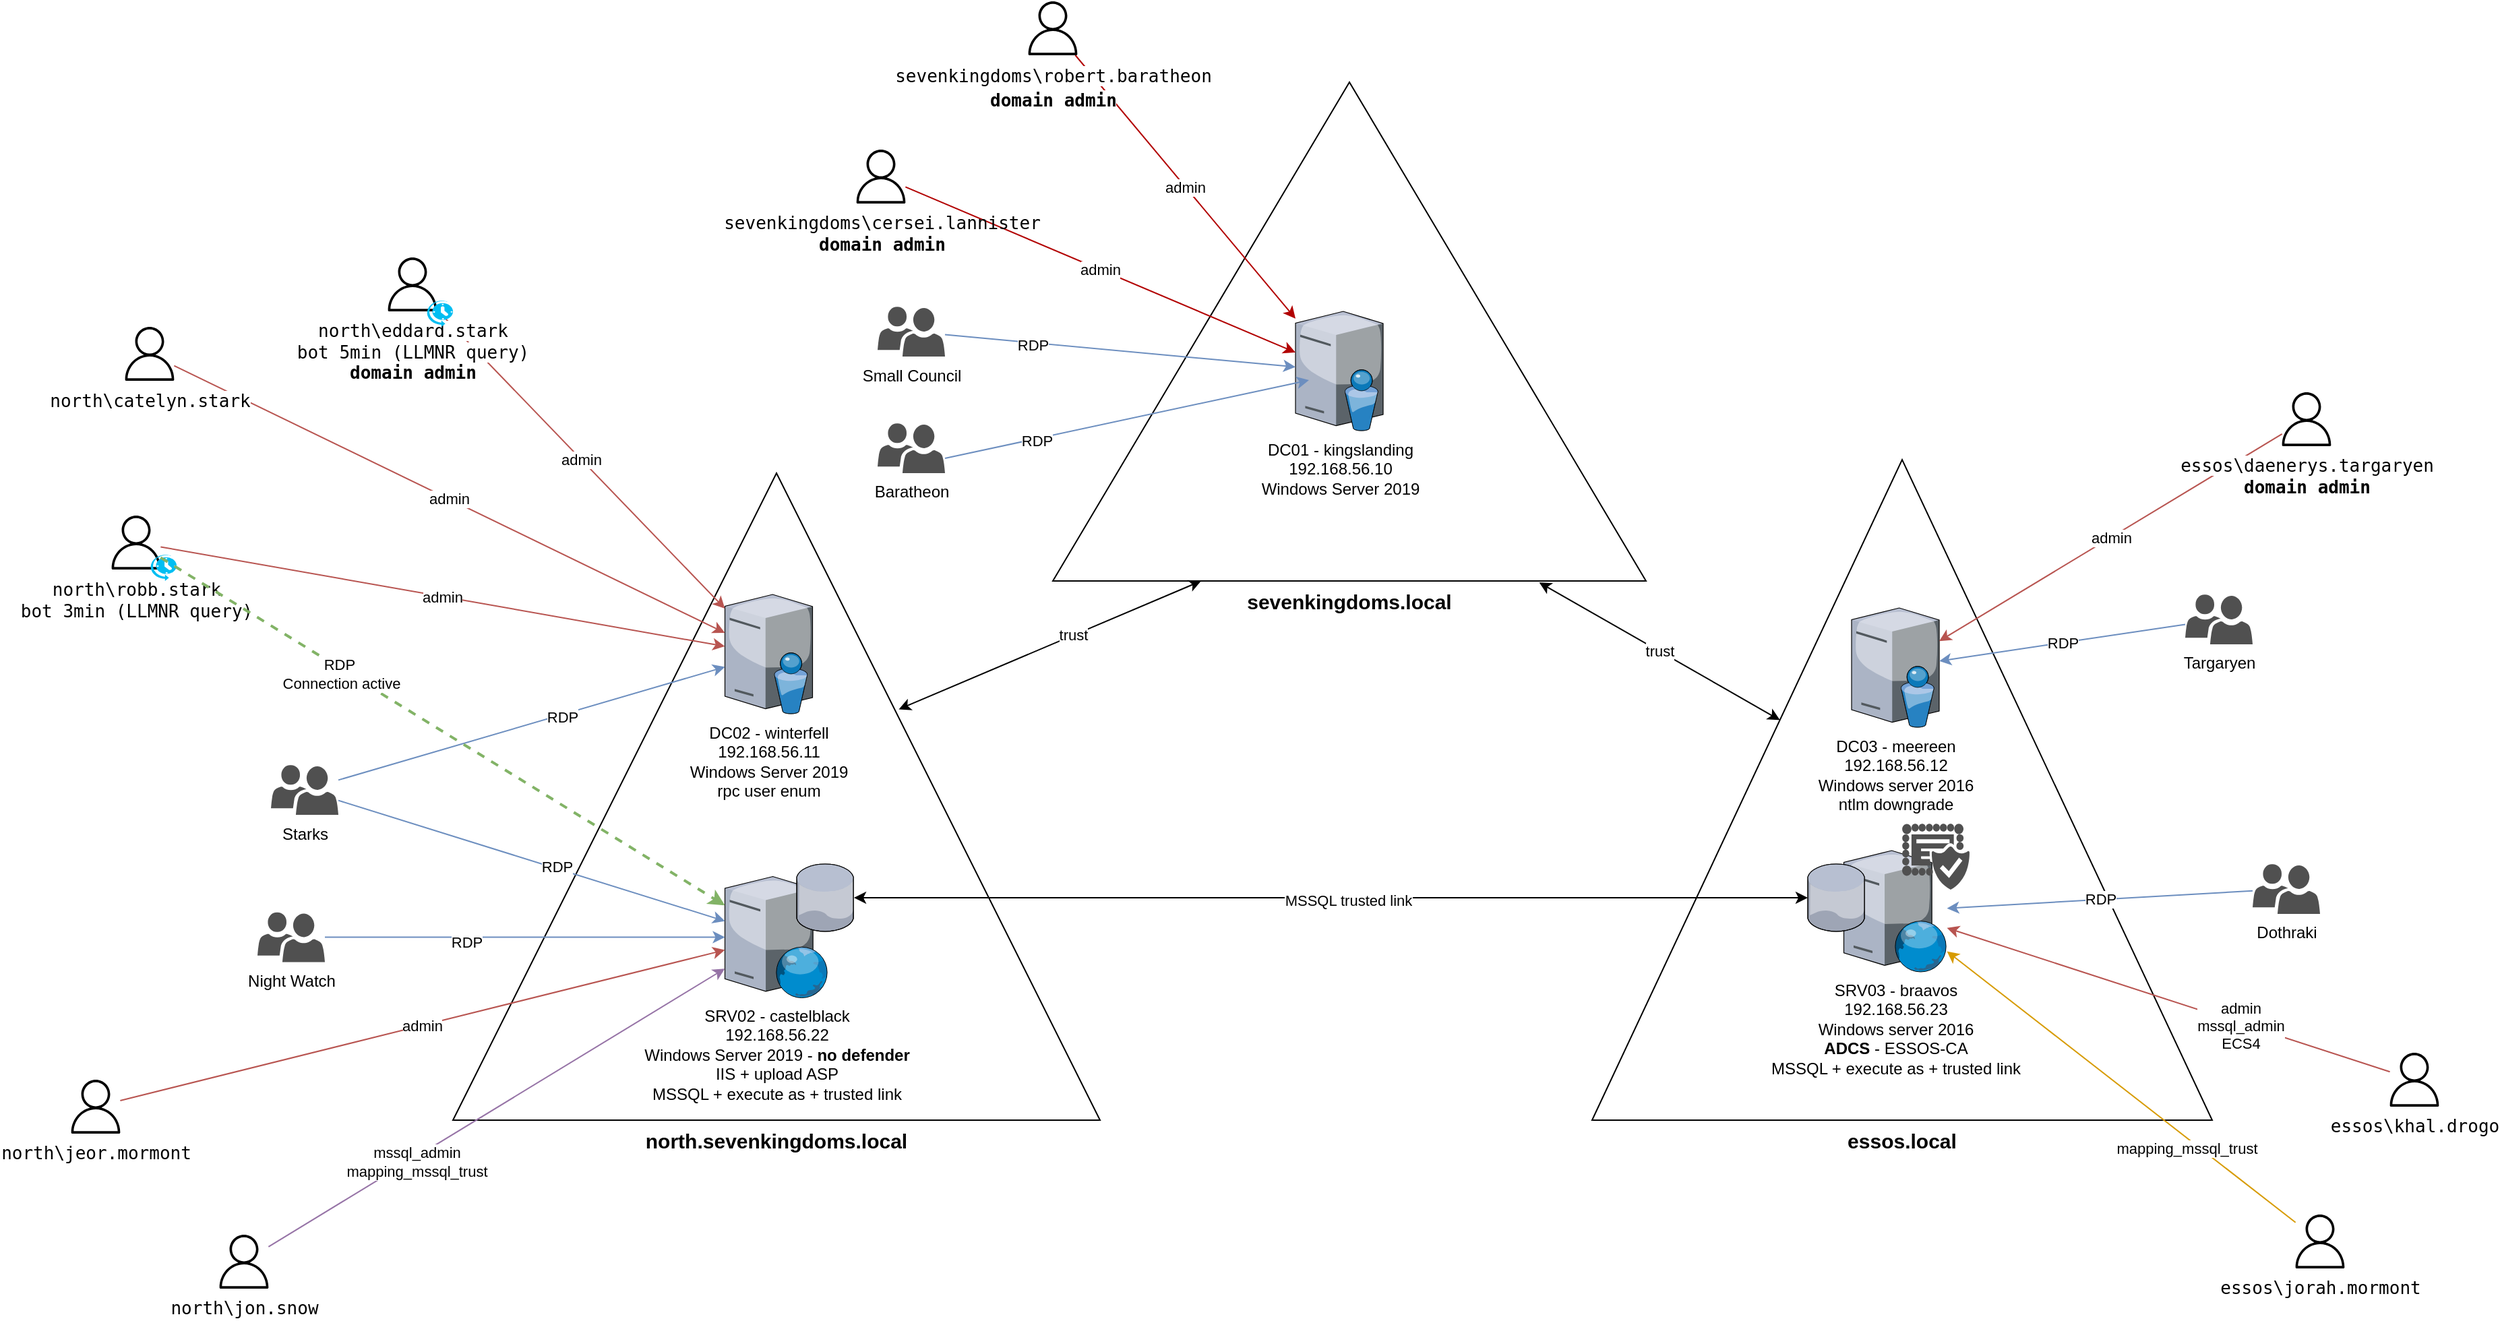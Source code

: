 <mxfile version="13.7.3" type="device" pages="2"><diagram id="qTw9XtvbrS9ODNZswi4A" name="GOAD"><mxGraphModel dx="2339" dy="1375" grid="0" gridSize="10" guides="0" tooltips="1" connect="1" arrows="1" fold="1" page="0" pageScale="1" pageWidth="827" pageHeight="1169" math="0" shadow="0"><root><mxCell id="0"/><mxCell id="1" parent="0"/><mxCell id="b0sqUQxNu4gCeeOOgRk0-4" value="&lt;b&gt;&lt;font style=&quot;font-size: 15px&quot;&gt;north.sevenkingdoms.local&lt;/font&gt;&lt;/b&gt;" style="shape=trapezoid;perimeter=trapezoidPerimeter;whiteSpace=wrap;html=1;fixedSize=1;size=240;verticalAlign=top;labelPosition=center;verticalLabelPosition=bottom;align=center;" parent="1" vertex="1"><mxGeometry x="25" y="-20" width="480" height="480" as="geometry"/></mxCell><mxCell id="b0sqUQxNu4gCeeOOgRk0-1" value="DC02 - winterfell&lt;br&gt;192.168.56.11&lt;br&gt;Windows Server 2019&lt;br&gt;rpc user enum" style="verticalLabelPosition=bottom;aspect=fixed;html=1;verticalAlign=top;strokeColor=none;align=center;outlineConnect=0;shape=mxgraph.citrix.directory_server;" parent="1" vertex="1"><mxGeometry x="226.75" y="70" width="65" height="88.5" as="geometry"/></mxCell><mxCell id="b0sqUQxNu4gCeeOOgRk0-2" value="SRV02 -&amp;nbsp;castelblack&lt;br&gt;192.168.56.22&lt;br&gt;Windows Server 2019 - &lt;b&gt;no defender&lt;br&gt;&lt;/b&gt;IIS + upload ASP&lt;br&gt;MSSQL + execute as + trusted link" style="verticalLabelPosition=bottom;aspect=fixed;html=1;verticalAlign=top;strokeColor=none;align=center;outlineConnect=0;shape=mxgraph.citrix.web_server;" parent="1" vertex="1"><mxGeometry x="226.75" y="279.25" width="76.5" height="90" as="geometry"/></mxCell><mxCell id="b0sqUQxNu4gCeeOOgRk0-5" value="&lt;b&gt;&lt;font style=&quot;font-size: 15px&quot;&gt;sevenkingdoms.local&lt;/font&gt;&lt;/b&gt;" style="shape=trapezoid;perimeter=trapezoidPerimeter;whiteSpace=wrap;html=1;fixedSize=1;size=240;verticalAlign=top;labelPosition=center;verticalLabelPosition=bottom;align=center;" parent="1" vertex="1"><mxGeometry x="470" y="-310" width="440" height="370" as="geometry"/></mxCell><mxCell id="b0sqUQxNu4gCeeOOgRk0-6" value="DC01 - kingslanding&lt;br&gt;192.168.56.10&lt;br&gt;Windows Server 2019" style="verticalLabelPosition=bottom;aspect=fixed;html=1;verticalAlign=top;strokeColor=none;align=center;outlineConnect=0;shape=mxgraph.citrix.directory_server;" parent="1" vertex="1"><mxGeometry x="650" y="-140" width="65" height="88.5" as="geometry"/></mxCell><mxCell id="b0sqUQxNu4gCeeOOgRk0-8" value="&lt;b&gt;&lt;font style=&quot;font-size: 15px&quot;&gt;essos.local&lt;/font&gt;&lt;/b&gt;" style="shape=trapezoid;perimeter=trapezoidPerimeter;whiteSpace=wrap;html=1;fixedSize=1;size=240;verticalAlign=top;labelPosition=center;verticalLabelPosition=bottom;align=center;" parent="1" vertex="1"><mxGeometry x="870" y="-30" width="460" height="490" as="geometry"/></mxCell><mxCell id="b0sqUQxNu4gCeeOOgRk0-9" value="DC03 - meereen&lt;br&gt;192.168.56.12&lt;br&gt;Windows server 2016&lt;br&gt;ntlm downgrade" style="verticalLabelPosition=bottom;aspect=fixed;html=1;verticalAlign=top;strokeColor=none;align=center;outlineConnect=0;shape=mxgraph.citrix.directory_server;" parent="1" vertex="1"><mxGeometry x="1062.5" y="80" width="65" height="88.5" as="geometry"/></mxCell><mxCell id="pKTznj5A3OpvZ-mkPPHz-1" value="SRV03 -&amp;nbsp;braavos&lt;br&gt;192.168.56.23&lt;br&gt;Windows server 2016&lt;br&gt;&lt;b&gt;ADCS&lt;/b&gt; - ESSOS-CA&lt;br&gt;MSSQL + execute as + trusted link" style="verticalLabelPosition=bottom;aspect=fixed;html=1;verticalAlign=top;strokeColor=none;align=center;outlineConnect=0;shape=mxgraph.citrix.web_server;" parent="1" vertex="1"><mxGeometry x="1056.75" y="260" width="76.5" height="90" as="geometry"/></mxCell><mxCell id="2JxuEqEunWpAaPwjUKQf-1" value="" style="endArrow=classic;startArrow=classic;html=1;exitX=0.689;exitY=0.365;exitDx=0;exitDy=0;exitPerimeter=0;entryX=0.25;entryY=1;entryDx=0;entryDy=0;" parent="1" source="b0sqUQxNu4gCeeOOgRk0-4" target="b0sqUQxNu4gCeeOOgRk0-5" edge="1"><mxGeometry width="50" height="50" relative="1" as="geometry"><mxPoint x="660" y="140" as="sourcePoint"/><mxPoint x="710" y="90" as="targetPoint"/></mxGeometry></mxCell><mxCell id="2JxuEqEunWpAaPwjUKQf-2" value="trust" style="edgeLabel;html=1;align=center;verticalAlign=middle;resizable=0;points=[];" parent="2JxuEqEunWpAaPwjUKQf-1" vertex="1" connectable="0"><mxGeometry x="0.151" relative="1" as="geometry"><mxPoint y="-1" as="offset"/></mxGeometry></mxCell><mxCell id="2JxuEqEunWpAaPwjUKQf-3" value="trust" style="endArrow=classic;startArrow=classic;html=1;entryX=0.82;entryY=1.003;entryDx=0;entryDy=0;entryPerimeter=0;" parent="1" source="b0sqUQxNu4gCeeOOgRk0-8" target="b0sqUQxNu4gCeeOOgRk0-5" edge="1"><mxGeometry width="50" height="50" relative="1" as="geometry"><mxPoint x="660" y="140" as="sourcePoint"/><mxPoint x="710" y="90" as="targetPoint"/></mxGeometry></mxCell><mxCell id="2JxuEqEunWpAaPwjUKQf-5" value="" style="verticalLabelPosition=bottom;aspect=fixed;html=1;verticalAlign=top;strokeColor=none;align=center;outlineConnect=0;shape=mxgraph.citrix.database;" parent="1" vertex="1"><mxGeometry x="280" y="270" width="42.5" height="50" as="geometry"/></mxCell><mxCell id="2JxuEqEunWpAaPwjUKQf-6" value="" style="verticalLabelPosition=bottom;aspect=fixed;html=1;verticalAlign=top;strokeColor=none;align=center;outlineConnect=0;shape=mxgraph.citrix.database;" parent="1" vertex="1"><mxGeometry x="1030" y="270" width="42.5" height="50" as="geometry"/></mxCell><mxCell id="2JxuEqEunWpAaPwjUKQf-7" value="" style="endArrow=classic;startArrow=classic;html=1;" parent="1" source="2JxuEqEunWpAaPwjUKQf-5" target="2JxuEqEunWpAaPwjUKQf-6" edge="1"><mxGeometry width="50" height="50" relative="1" as="geometry"><mxPoint x="690" y="50" as="sourcePoint"/><mxPoint x="740" as="targetPoint"/></mxGeometry></mxCell><mxCell id="2JxuEqEunWpAaPwjUKQf-8" value="MSSQL trusted link" style="edgeLabel;html=1;align=center;verticalAlign=middle;resizable=0;points=[];" parent="2JxuEqEunWpAaPwjUKQf-7" vertex="1" connectable="0"><mxGeometry x="0.035" y="-2" relative="1" as="geometry"><mxPoint as="offset"/></mxGeometry></mxCell><mxCell id="2JxuEqEunWpAaPwjUKQf-11" style="rounded=0;orthogonalLoop=1;jettySize=auto;html=1;fillColor=#dae8fc;strokeColor=#6c8ebf;" parent="1" source="2JxuEqEunWpAaPwjUKQf-10" target="b0sqUQxNu4gCeeOOgRk0-1" edge="1"><mxGeometry relative="1" as="geometry"/></mxCell><mxCell id="2JxuEqEunWpAaPwjUKQf-13" value="RDP" style="edgeLabel;html=1;align=center;verticalAlign=middle;resizable=0;points=[];" parent="2JxuEqEunWpAaPwjUKQf-11" vertex="1" connectable="0"><mxGeometry x="0.151" y="-1" relative="1" as="geometry"><mxPoint as="offset"/></mxGeometry></mxCell><mxCell id="2JxuEqEunWpAaPwjUKQf-12" style="edgeStyle=none;rounded=0;orthogonalLoop=1;jettySize=auto;html=1;fillColor=#dae8fc;strokeColor=#6c8ebf;" parent="1" source="2JxuEqEunWpAaPwjUKQf-10" target="b0sqUQxNu4gCeeOOgRk0-2" edge="1"><mxGeometry relative="1" as="geometry"/></mxCell><mxCell id="2JxuEqEunWpAaPwjUKQf-14" value="RDP" style="edgeLabel;html=1;align=center;verticalAlign=middle;resizable=0;points=[];" parent="2JxuEqEunWpAaPwjUKQf-12" vertex="1" connectable="0"><mxGeometry x="0.124" y="2" relative="1" as="geometry"><mxPoint as="offset"/></mxGeometry></mxCell><mxCell id="2JxuEqEunWpAaPwjUKQf-10" value="Starks" style="pointerEvents=1;shadow=0;dashed=0;html=1;strokeColor=none;labelPosition=center;verticalLabelPosition=bottom;verticalAlign=top;align=center;fillColor=#505050;shape=mxgraph.mscae.intune.user_group" parent="1" vertex="1"><mxGeometry x="-110" y="196.5" width="50" height="37" as="geometry"/></mxCell><mxCell id="2JxuEqEunWpAaPwjUKQf-17" style="edgeStyle=none;rounded=0;orthogonalLoop=1;jettySize=auto;html=1;fillColor=#dae8fc;strokeColor=#6c8ebf;" parent="1" source="2JxuEqEunWpAaPwjUKQf-16" target="b0sqUQxNu4gCeeOOgRk0-2" edge="1"><mxGeometry relative="1" as="geometry"/></mxCell><mxCell id="2JxuEqEunWpAaPwjUKQf-18" value="RDP" style="edgeLabel;html=1;align=center;verticalAlign=middle;resizable=0;points=[];" parent="2JxuEqEunWpAaPwjUKQf-17" vertex="1" connectable="0"><mxGeometry x="-0.293" y="-3" relative="1" as="geometry"><mxPoint as="offset"/></mxGeometry></mxCell><mxCell id="2JxuEqEunWpAaPwjUKQf-16" value="Night Watch" style="pointerEvents=1;shadow=0;dashed=0;html=1;strokeColor=none;labelPosition=center;verticalLabelPosition=bottom;verticalAlign=top;align=center;fillColor=#505050;shape=mxgraph.mscae.intune.user_group" parent="1" vertex="1"><mxGeometry x="-120" y="305.75" width="50" height="37" as="geometry"/></mxCell><mxCell id="2JxuEqEunWpAaPwjUKQf-21" style="edgeStyle=none;rounded=0;orthogonalLoop=1;jettySize=auto;html=1;fillColor=#dae8fc;strokeColor=#6c8ebf;" parent="1" source="2JxuEqEunWpAaPwjUKQf-20" target="b0sqUQxNu4gCeeOOgRk0-6" edge="1"><mxGeometry relative="1" as="geometry"/></mxCell><mxCell id="2JxuEqEunWpAaPwjUKQf-22" value="RDP" style="edgeLabel;html=1;align=center;verticalAlign=middle;resizable=0;points=[];" parent="2JxuEqEunWpAaPwjUKQf-21" vertex="1" connectable="0"><mxGeometry x="-0.5" y="-1" relative="1" as="geometry"><mxPoint as="offset"/></mxGeometry></mxCell><mxCell id="2JxuEqEunWpAaPwjUKQf-20" value="Small Council" style="pointerEvents=1;shadow=0;dashed=0;html=1;strokeColor=none;labelPosition=center;verticalLabelPosition=bottom;verticalAlign=top;align=center;fillColor=#505050;shape=mxgraph.mscae.intune.user_group" parent="1" vertex="1"><mxGeometry x="340" y="-143.5" width="50" height="37" as="geometry"/></mxCell><mxCell id="2JxuEqEunWpAaPwjUKQf-26" value="RDP" style="edgeStyle=none;rounded=0;orthogonalLoop=1;jettySize=auto;html=1;fillColor=#dae8fc;strokeColor=#6c8ebf;" parent="1" source="2JxuEqEunWpAaPwjUKQf-23" target="b0sqUQxNu4gCeeOOgRk0-9" edge="1"><mxGeometry relative="1" as="geometry"/></mxCell><mxCell id="2JxuEqEunWpAaPwjUKQf-23" value="Targaryen" style="pointerEvents=1;shadow=0;dashed=0;html=1;strokeColor=none;labelPosition=center;verticalLabelPosition=bottom;verticalAlign=top;align=center;fillColor=#505050;shape=mxgraph.mscae.intune.user_group" parent="1" vertex="1"><mxGeometry x="1310" y="70" width="50" height="37" as="geometry"/></mxCell><mxCell id="2JxuEqEunWpAaPwjUKQf-25" value="RDP" style="edgeStyle=none;rounded=0;orthogonalLoop=1;jettySize=auto;html=1;fillColor=#dae8fc;strokeColor=#6c8ebf;" parent="1" source="2JxuEqEunWpAaPwjUKQf-24" target="pKTznj5A3OpvZ-mkPPHz-1" edge="1"><mxGeometry relative="1" as="geometry"/></mxCell><mxCell id="2JxuEqEunWpAaPwjUKQf-24" value="Dothraki" style="pointerEvents=1;shadow=0;dashed=0;html=1;strokeColor=none;labelPosition=center;verticalLabelPosition=bottom;verticalAlign=top;align=center;fillColor=#505050;shape=mxgraph.mscae.intune.user_group" parent="1" vertex="1"><mxGeometry x="1360" y="270" width="50" height="37" as="geometry"/></mxCell><mxCell id="2JxuEqEunWpAaPwjUKQf-30" value="admin" style="edgeStyle=none;rounded=0;orthogonalLoop=1;jettySize=auto;html=1;fillColor=#e51400;strokeColor=#B20000;" parent="1" source="2JxuEqEunWpAaPwjUKQf-27" target="b0sqUQxNu4gCeeOOgRk0-6" edge="1"><mxGeometry relative="1" as="geometry"/></mxCell><mxCell id="2JxuEqEunWpAaPwjUKQf-27" value="&lt;div style=&quot;font-family: &amp;#34;droid sans mono&amp;#34; , monospace , monospace ; font-size: 13px ; line-height: 18px&quot;&gt;&lt;span style=&quot;background-color: rgb(255 , 255 , 255)&quot;&gt;&lt;font color=&quot;#000000&quot;&gt;sevenkingdoms\robert.baratheon&lt;br&gt;&lt;b&gt;domain admin&lt;/b&gt;&lt;/font&gt;&lt;/span&gt;&lt;/div&gt;" style="outlineConnect=0;dashed=0;verticalLabelPosition=bottom;verticalAlign=top;align=center;html=1;fontSize=12;fontStyle=0;aspect=fixed;pointerEvents=1;shape=mxgraph.aws4.user;fontColor=#ffffff;fillColor=#000000;" parent="1" vertex="1"><mxGeometry x="450" y="-370" width="40" height="40" as="geometry"/></mxCell><mxCell id="2JxuEqEunWpAaPwjUKQf-29" value="admin" style="edgeStyle=none;rounded=0;orthogonalLoop=1;jettySize=auto;html=1;fillColor=#e51400;strokeColor=#B20000;" parent="1" source="2JxuEqEunWpAaPwjUKQf-28" target="b0sqUQxNu4gCeeOOgRk0-6" edge="1"><mxGeometry relative="1" as="geometry"/></mxCell><mxCell id="2JxuEqEunWpAaPwjUKQf-28" value="&lt;div style=&quot;font-family: &amp;#34;droid sans mono&amp;#34; , monospace , monospace ; font-size: 13px ; line-height: 18px&quot;&gt;&lt;/div&gt;&lt;font color=&quot;#000000&quot; face=&quot;droid sans mono, monospace, monospace&quot;&gt;&lt;span style=&quot;font-size: 13px&quot;&gt;&lt;span style=&quot;background-color: rgb(255 , 255 , 255)&quot;&gt;sevenkingdoms\&lt;/span&gt;cersei.lannister&lt;br&gt;&lt;b&gt;domain admin&lt;/b&gt;&lt;br&gt;&lt;/span&gt;&lt;/font&gt;" style="outlineConnect=0;dashed=0;verticalLabelPosition=bottom;verticalAlign=top;align=center;html=1;fontSize=12;fontStyle=0;aspect=fixed;pointerEvents=1;shape=mxgraph.aws4.user;fontColor=#ffffff;fillColor=#000000;" parent="1" vertex="1"><mxGeometry x="322.5" y="-260" width="40" height="40" as="geometry"/></mxCell><mxCell id="48Ioop5OCFuu_ukln9n--5" value="admin" style="rounded=0;orthogonalLoop=1;jettySize=auto;html=1;fillColor=#f8cecc;strokeColor=#b85450;" parent="1" source="2JxuEqEunWpAaPwjUKQf-31" target="b0sqUQxNu4gCeeOOgRk0-1" edge="1"><mxGeometry relative="1" as="geometry"/></mxCell><mxCell id="48Ioop5OCFuu_ukln9n--7" value="" style="group" parent="1" vertex="1" connectable="0"><mxGeometry x="-25" y="-180" width="50" height="51.5" as="geometry"/></mxCell><mxCell id="2JxuEqEunWpAaPwjUKQf-31" value="&lt;div style=&quot;font-family: &amp;#34;droid sans mono&amp;#34; , monospace , monospace ; font-size: 13px ; line-height: 18px&quot;&gt;&lt;/div&gt;&lt;font color=&quot;#000000&quot; face=&quot;droid sans mono, monospace, monospace&quot;&gt;&lt;span style=&quot;font-size: 13px ; background-color: rgb(255 , 255 , 255)&quot;&gt;north\eddard.stark&lt;br&gt;bot 5min (LLMNR query)&lt;br&gt;&lt;b&gt;domain admin&lt;/b&gt;&lt;br&gt;&lt;/span&gt;&lt;/font&gt;" style="outlineConnect=0;dashed=0;verticalLabelPosition=bottom;verticalAlign=top;align=center;html=1;fontSize=12;fontStyle=0;aspect=fixed;pointerEvents=1;shape=mxgraph.aws4.user;fontColor=#ffffff;fillColor=#000000;" parent="48Ioop5OCFuu_ukln9n--7" vertex="1"><mxGeometry width="40" height="40" as="geometry"/></mxCell><mxCell id="48Ioop5OCFuu_ukln9n--2" value="" style="verticalLabelPosition=bottom;html=1;verticalAlign=top;align=center;strokeColor=none;fillColor=#00BEF2;shape=mxgraph.azure.scheduler;pointerEvents=1;" parent="48Ioop5OCFuu_ukln9n--7" vertex="1"><mxGeometry x="30" y="31.5" width="20" height="20" as="geometry"/></mxCell><mxCell id="48Ioop5OCFuu_ukln9n--8" value="" style="group" parent="1" vertex="1" connectable="0"><mxGeometry x="-230" y="11.5" width="50" height="48.5" as="geometry"/></mxCell><mxCell id="48Ioop5OCFuu_ukln9n--1" value="&lt;div style=&quot;font-family: &amp;#34;droid sans mono&amp;#34; , monospace , monospace ; font-size: 13px ; line-height: 18px&quot;&gt;&lt;/div&gt;&lt;font color=&quot;#000000&quot; face=&quot;droid sans mono, monospace, monospace&quot;&gt;&lt;span style=&quot;font-size: 13px ; background-color: rgb(255 , 255 , 255)&quot;&gt;north\robb.stark&lt;br&gt;bot 3min (LLMNR query)&lt;br&gt;&lt;/span&gt;&lt;/font&gt;" style="outlineConnect=0;dashed=0;verticalLabelPosition=bottom;verticalAlign=top;align=center;html=1;fontSize=12;fontStyle=0;aspect=fixed;pointerEvents=1;shape=mxgraph.aws4.user;fontColor=#ffffff;fillColor=#000000;" parent="48Ioop5OCFuu_ukln9n--8" vertex="1"><mxGeometry width="40" height="40" as="geometry"/></mxCell><mxCell id="48Ioop5OCFuu_ukln9n--4" value="" style="verticalLabelPosition=bottom;html=1;verticalAlign=top;align=center;strokeColor=none;fillColor=#00BEF2;shape=mxgraph.azure.scheduler;pointerEvents=1;" parent="48Ioop5OCFuu_ukln9n--8" vertex="1"><mxGeometry x="30" y="28.5" width="20" height="20" as="geometry"/></mxCell><mxCell id="48Ioop5OCFuu_ukln9n--9" value="admin" style="edgeStyle=none;rounded=0;orthogonalLoop=1;jettySize=auto;html=1;fillColor=#f8cecc;strokeColor=#b85450;" parent="1" source="48Ioop5OCFuu_ukln9n--1" target="b0sqUQxNu4gCeeOOgRk0-1" edge="1"><mxGeometry relative="1" as="geometry"/></mxCell><mxCell id="48Ioop5OCFuu_ukln9n--13" value="admin" style="edgeStyle=none;rounded=0;orthogonalLoop=1;jettySize=auto;html=1;fillColor=#f8cecc;strokeColor=#b85450;" parent="1" source="48Ioop5OCFuu_ukln9n--11" target="b0sqUQxNu4gCeeOOgRk0-1" edge="1"><mxGeometry relative="1" as="geometry"/></mxCell><mxCell id="48Ioop5OCFuu_ukln9n--11" value="&lt;div style=&quot;font-family: &amp;#34;droid sans mono&amp;#34; , monospace , monospace ; font-size: 13px ; line-height: 18px&quot;&gt;&lt;/div&gt;&lt;font color=&quot;#000000&quot; face=&quot;droid sans mono, monospace, monospace&quot;&gt;&lt;span style=&quot;font-size: 13px ; background-color: rgb(255 , 255 , 255)&quot;&gt;north\catelyn.stark&lt;br&gt;&lt;/span&gt;&lt;/font&gt;" style="outlineConnect=0;dashed=0;verticalLabelPosition=bottom;verticalAlign=top;align=center;html=1;fontSize=12;fontStyle=0;aspect=fixed;pointerEvents=1;shape=mxgraph.aws4.user;fontColor=#ffffff;fillColor=#000000;" parent="1" vertex="1"><mxGeometry x="-220" y="-128.5" width="40" height="40" as="geometry"/></mxCell><mxCell id="48Ioop5OCFuu_ukln9n--15" value="admin" style="edgeStyle=none;rounded=0;orthogonalLoop=1;jettySize=auto;html=1;fillColor=#f8cecc;strokeColor=#b85450;" parent="1" source="48Ioop5OCFuu_ukln9n--14" target="b0sqUQxNu4gCeeOOgRk0-2" edge="1"><mxGeometry relative="1" as="geometry"/></mxCell><mxCell id="48Ioop5OCFuu_ukln9n--14" value="&lt;div style=&quot;font-family: &amp;#34;droid sans mono&amp;#34; , monospace , monospace ; font-size: 13px ; line-height: 18px&quot;&gt;&lt;/div&gt;&lt;font color=&quot;#000000&quot; face=&quot;droid sans mono, monospace, monospace&quot;&gt;&lt;span style=&quot;font-size: 13px ; background-color: rgb(255 , 255 , 255)&quot;&gt;north\jeor.mormont&lt;br&gt;&lt;/span&gt;&lt;/font&gt;" style="outlineConnect=0;dashed=0;verticalLabelPosition=bottom;verticalAlign=top;align=center;html=1;fontSize=12;fontStyle=0;aspect=fixed;pointerEvents=1;shape=mxgraph.aws4.user;fontColor=#ffffff;fillColor=#000000;" parent="1" vertex="1"><mxGeometry x="-260" y="430" width="40" height="40" as="geometry"/></mxCell><mxCell id="48Ioop5OCFuu_ukln9n--17" value="mssql_admin&lt;br&gt;mapping_mssql_trust" style="edgeStyle=none;rounded=0;orthogonalLoop=1;jettySize=auto;html=1;fillColor=#e1d5e7;strokeColor=#9673a6;" parent="1" source="48Ioop5OCFuu_ukln9n--16" target="b0sqUQxNu4gCeeOOgRk0-2" edge="1"><mxGeometry x="-0.358" y="-4" relative="1" as="geometry"><mxPoint x="-1" as="offset"/></mxGeometry></mxCell><mxCell id="48Ioop5OCFuu_ukln9n--16" value="&lt;div style=&quot;font-family: &amp;#34;droid sans mono&amp;#34; , monospace , monospace ; font-size: 13px ; line-height: 18px&quot;&gt;&lt;/div&gt;&lt;font color=&quot;#000000&quot; face=&quot;droid sans mono, monospace, monospace&quot;&gt;&lt;span style=&quot;font-size: 13px ; background-color: rgb(255 , 255 , 255)&quot;&gt;north\jon.snow&lt;br&gt;&lt;/span&gt;&lt;/font&gt;" style="outlineConnect=0;dashed=0;verticalLabelPosition=bottom;verticalAlign=top;align=center;html=1;fontSize=12;fontStyle=0;aspect=fixed;pointerEvents=1;shape=mxgraph.aws4.user;fontColor=#ffffff;fillColor=#000000;" parent="1" vertex="1"><mxGeometry x="-150" y="545" width="40" height="40" as="geometry"/></mxCell><mxCell id="48Ioop5OCFuu_ukln9n--19" value="admin&lt;br&gt;mssql_admin&lt;br&gt;ECS4" style="edgeStyle=none;rounded=0;orthogonalLoop=1;jettySize=auto;html=1;fillColor=#f8cecc;strokeColor=#b85450;" parent="1" source="48Ioop5OCFuu_ukln9n--18" target="pKTznj5A3OpvZ-mkPPHz-1" edge="1"><mxGeometry x="-0.331" y="2" relative="1" as="geometry"><mxPoint as="offset"/></mxGeometry></mxCell><mxCell id="48Ioop5OCFuu_ukln9n--18" value="&lt;div style=&quot;font-family: &amp;#34;droid sans mono&amp;#34; , monospace , monospace ; font-size: 13px ; line-height: 18px&quot;&gt;&lt;/div&gt;&lt;font color=&quot;#000000&quot; face=&quot;droid sans mono, monospace, monospace&quot;&gt;&lt;span style=&quot;font-size: 13px ; background-color: rgb(255 , 255 , 255)&quot;&gt;essos\khal.drogo&lt;br&gt;&lt;/span&gt;&lt;/font&gt;" style="outlineConnect=0;dashed=0;verticalLabelPosition=bottom;verticalAlign=top;align=center;html=1;fontSize=12;fontStyle=0;aspect=fixed;pointerEvents=1;shape=mxgraph.aws4.user;fontColor=#ffffff;fillColor=#000000;" parent="1" vertex="1"><mxGeometry x="1460" y="410" width="40" height="40" as="geometry"/></mxCell><mxCell id="48Ioop5OCFuu_ukln9n--21" value="admin" style="edgeStyle=none;rounded=0;orthogonalLoop=1;jettySize=auto;html=1;fillColor=#f8cecc;strokeColor=#b85450;" parent="1" source="48Ioop5OCFuu_ukln9n--20" target="b0sqUQxNu4gCeeOOgRk0-9" edge="1"><mxGeometry relative="1" as="geometry"/></mxCell><mxCell id="48Ioop5OCFuu_ukln9n--20" value="&lt;div style=&quot;font-family: &amp;#34;droid sans mono&amp;#34; , monospace , monospace ; font-size: 13px ; line-height: 18px&quot;&gt;&lt;/div&gt;&lt;font color=&quot;#000000&quot; face=&quot;droid sans mono, monospace, monospace&quot;&gt;&lt;span style=&quot;font-size: 13px ; background-color: rgb(255 , 255 , 255)&quot;&gt;essos\daenerys.targaryen&lt;br&gt;&lt;b&gt;domain admin&lt;/b&gt;&lt;br&gt;&lt;/span&gt;&lt;/font&gt;" style="outlineConnect=0;dashed=0;verticalLabelPosition=bottom;verticalAlign=top;align=center;html=1;fontSize=12;fontStyle=0;aspect=fixed;pointerEvents=1;shape=mxgraph.aws4.user;fontColor=#ffffff;fillColor=#000000;" parent="1" vertex="1"><mxGeometry x="1380" y="-80" width="40" height="40" as="geometry"/></mxCell><mxCell id="48Ioop5OCFuu_ukln9n--23" value="mapping_mssql_trust" style="edgeStyle=none;rounded=0;orthogonalLoop=1;jettySize=auto;html=1;fillColor=#ffe6cc;strokeColor=#d79b00;" parent="1" source="48Ioop5OCFuu_ukln9n--22" target="pKTznj5A3OpvZ-mkPPHz-1" edge="1"><mxGeometry x="-0.406" y="6" relative="1" as="geometry"><mxPoint as="offset"/></mxGeometry></mxCell><mxCell id="48Ioop5OCFuu_ukln9n--22" value="&lt;div style=&quot;font-family: &amp;#34;droid sans mono&amp;#34; , monospace , monospace ; font-size: 13px ; line-height: 18px&quot;&gt;&lt;/div&gt;&lt;font color=&quot;#000000&quot; face=&quot;droid sans mono, monospace, monospace&quot;&gt;&lt;span style=&quot;font-size: 13px ; background-color: rgb(255 , 255 , 255)&quot;&gt;essos\jorah.mormont&lt;br&gt;&lt;/span&gt;&lt;/font&gt;" style="outlineConnect=0;dashed=0;verticalLabelPosition=bottom;verticalAlign=top;align=center;html=1;fontSize=12;fontStyle=0;aspect=fixed;pointerEvents=1;shape=mxgraph.aws4.user;fontColor=#ffffff;fillColor=#000000;" parent="1" vertex="1"><mxGeometry x="1390" y="530" width="40" height="40" as="geometry"/></mxCell><mxCell id="48Ioop5OCFuu_ukln9n--24" value="" style="pointerEvents=1;shadow=0;dashed=0;html=1;strokeColor=none;labelPosition=center;verticalLabelPosition=bottom;verticalAlign=top;align=center;fillColor=#505050;shape=mxgraph.mscae.intune.certificate" parent="1" vertex="1"><mxGeometry x="1100" y="240" width="50" height="49" as="geometry"/></mxCell><mxCell id="fhnWQjRRi9OJa6ZRlEeQ-2" style="rounded=0;orthogonalLoop=1;jettySize=auto;html=1;fillColor=#d5e8d4;strokeColor=#82b366;dashed=1;strokeWidth=2;" edge="1" parent="1" source="48Ioop5OCFuu_ukln9n--1" target="b0sqUQxNu4gCeeOOgRk0-2"><mxGeometry relative="1" as="geometry"/></mxCell><mxCell id="fhnWQjRRi9OJa6ZRlEeQ-3" value="RDP&amp;nbsp;&lt;br&gt;Connection active" style="edgeLabel;html=1;align=center;verticalAlign=middle;resizable=0;points=[];" vertex="1" connectable="0" parent="fhnWQjRRi9OJa6ZRlEeQ-2"><mxGeometry x="-0.355" y="-3" relative="1" as="geometry"><mxPoint as="offset"/></mxGeometry></mxCell><mxCell id="fhnWQjRRi9OJa6ZRlEeQ-4" value="Baratheon" style="pointerEvents=1;shadow=0;dashed=0;html=1;strokeColor=none;labelPosition=center;verticalLabelPosition=bottom;verticalAlign=top;align=center;fillColor=#505050;shape=mxgraph.mscae.intune.user_group" vertex="1" parent="1"><mxGeometry x="340" y="-57" width="50" height="37" as="geometry"/></mxCell><mxCell id="fhnWQjRRi9OJa6ZRlEeQ-6" style="edgeStyle=none;rounded=0;orthogonalLoop=1;jettySize=auto;html=1;fillColor=#dae8fc;strokeColor=#6c8ebf;" edge="1" parent="1"><mxGeometry relative="1" as="geometry"><mxPoint x="390" y="-31" as="sourcePoint"/><mxPoint x="660" y="-89" as="targetPoint"/></mxGeometry></mxCell><mxCell id="fhnWQjRRi9OJa6ZRlEeQ-7" value="RDP" style="edgeLabel;html=1;align=center;verticalAlign=middle;resizable=0;points=[];" vertex="1" connectable="0" parent="fhnWQjRRi9OJa6ZRlEeQ-6"><mxGeometry x="-0.5" y="-1" relative="1" as="geometry"><mxPoint as="offset"/></mxGeometry></mxCell></root></mxGraphModel></diagram><diagram name="GOAD-Light" id="jp87ICyuLEGx0A4KC5bK"><mxGraphModel dx="2339" dy="1375" grid="0" gridSize="10" guides="0" tooltips="1" connect="1" arrows="1" fold="1" page="0" pageScale="1" pageWidth="827" pageHeight="1169" math="0" shadow="0"><root><mxCell id="o3wmvLj6rM7aHJygYUtF-0"/><mxCell id="o3wmvLj6rM7aHJygYUtF-1" parent="o3wmvLj6rM7aHJygYUtF-0"/><mxCell id="o3wmvLj6rM7aHJygYUtF-2" value="&lt;b&gt;&lt;font style=&quot;font-size: 15px&quot;&gt;north.sevenkingdoms.local&lt;/font&gt;&lt;/b&gt;" style="shape=trapezoid;perimeter=trapezoidPerimeter;whiteSpace=wrap;html=1;fixedSize=1;size=240;verticalAlign=top;labelPosition=center;verticalLabelPosition=bottom;align=center;" vertex="1" parent="o3wmvLj6rM7aHJygYUtF-1"><mxGeometry x="25" y="-20" width="480" height="480" as="geometry"/></mxCell><mxCell id="o3wmvLj6rM7aHJygYUtF-3" value="DC02 - winterfell&lt;br&gt;192.168.56.11&lt;br&gt;Windows Server 2019&lt;br&gt;rpc user enum&lt;br&gt;ntlm downgrade" style="verticalLabelPosition=bottom;aspect=fixed;html=1;verticalAlign=top;strokeColor=none;align=center;outlineConnect=0;shape=mxgraph.citrix.directory_server;" vertex="1" parent="o3wmvLj6rM7aHJygYUtF-1"><mxGeometry x="226.75" y="70" width="65" height="88.5" as="geometry"/></mxCell><mxCell id="o3wmvLj6rM7aHJygYUtF-4" value="SRV02 -&amp;nbsp;castelblack&lt;br&gt;192.168.56.22&lt;br&gt;Windows Server 2019 - &lt;b&gt;no defender&lt;br&gt;&lt;/b&gt;IIS + upload ASP&lt;br&gt;MSSQL + execute as + trusted link" style="verticalLabelPosition=bottom;aspect=fixed;html=1;verticalAlign=top;strokeColor=none;align=center;outlineConnect=0;shape=mxgraph.citrix.web_server;" vertex="1" parent="o3wmvLj6rM7aHJygYUtF-1"><mxGeometry x="226.75" y="279.25" width="76.5" height="90" as="geometry"/></mxCell><mxCell id="o3wmvLj6rM7aHJygYUtF-5" value="&lt;b&gt;&lt;font style=&quot;font-size: 15px&quot;&gt;sevenkingdoms.local&lt;/font&gt;&lt;/b&gt;" style="shape=trapezoid;perimeter=trapezoidPerimeter;whiteSpace=wrap;html=1;fixedSize=1;size=240;verticalAlign=top;labelPosition=center;verticalLabelPosition=bottom;align=center;" vertex="1" parent="o3wmvLj6rM7aHJygYUtF-1"><mxGeometry x="470" y="-310" width="440" height="370" as="geometry"/></mxCell><mxCell id="o3wmvLj6rM7aHJygYUtF-6" value="DC01 - kingslanding&lt;br&gt;192.168.56.10&lt;br&gt;Windows Server 2019&lt;br&gt;ESC1" style="verticalLabelPosition=bottom;aspect=fixed;html=1;verticalAlign=top;strokeColor=none;align=center;outlineConnect=0;shape=mxgraph.citrix.directory_server;" vertex="1" parent="o3wmvLj6rM7aHJygYUtF-1"><mxGeometry x="650" y="-140" width="65" height="88.5" as="geometry"/></mxCell><mxCell id="o3wmvLj6rM7aHJygYUtF-10" value="" style="endArrow=classic;startArrow=classic;html=1;exitX=0.689;exitY=0.365;exitDx=0;exitDy=0;exitPerimeter=0;entryX=0.25;entryY=1;entryDx=0;entryDy=0;" edge="1" parent="o3wmvLj6rM7aHJygYUtF-1" source="o3wmvLj6rM7aHJygYUtF-2" target="o3wmvLj6rM7aHJygYUtF-5"><mxGeometry width="50" height="50" relative="1" as="geometry"><mxPoint x="660" y="140" as="sourcePoint"/><mxPoint x="710" y="90" as="targetPoint"/></mxGeometry></mxCell><mxCell id="o3wmvLj6rM7aHJygYUtF-11" value="trust" style="edgeLabel;html=1;align=center;verticalAlign=middle;resizable=0;points=[];" vertex="1" connectable="0" parent="o3wmvLj6rM7aHJygYUtF-10"><mxGeometry x="0.151" relative="1" as="geometry"><mxPoint y="-1" as="offset"/></mxGeometry></mxCell><mxCell id="o3wmvLj6rM7aHJygYUtF-13" value="" style="verticalLabelPosition=bottom;aspect=fixed;html=1;verticalAlign=top;strokeColor=none;align=center;outlineConnect=0;shape=mxgraph.citrix.database;" vertex="1" parent="o3wmvLj6rM7aHJygYUtF-1"><mxGeometry x="280" y="270" width="42.5" height="50" as="geometry"/></mxCell><mxCell id="o3wmvLj6rM7aHJygYUtF-17" style="rounded=0;orthogonalLoop=1;jettySize=auto;html=1;fillColor=#dae8fc;strokeColor=#6c8ebf;" edge="1" parent="o3wmvLj6rM7aHJygYUtF-1" source="o3wmvLj6rM7aHJygYUtF-21" target="o3wmvLj6rM7aHJygYUtF-3"><mxGeometry relative="1" as="geometry"/></mxCell><mxCell id="o3wmvLj6rM7aHJygYUtF-18" value="RDP" style="edgeLabel;html=1;align=center;verticalAlign=middle;resizable=0;points=[];" vertex="1" connectable="0" parent="o3wmvLj6rM7aHJygYUtF-17"><mxGeometry x="0.151" y="-1" relative="1" as="geometry"><mxPoint as="offset"/></mxGeometry></mxCell><mxCell id="o3wmvLj6rM7aHJygYUtF-19" style="edgeStyle=none;rounded=0;orthogonalLoop=1;jettySize=auto;html=1;fillColor=#dae8fc;strokeColor=#6c8ebf;" edge="1" parent="o3wmvLj6rM7aHJygYUtF-1" source="o3wmvLj6rM7aHJygYUtF-21" target="o3wmvLj6rM7aHJygYUtF-4"><mxGeometry relative="1" as="geometry"/></mxCell><mxCell id="o3wmvLj6rM7aHJygYUtF-20" value="RDP" style="edgeLabel;html=1;align=center;verticalAlign=middle;resizable=0;points=[];" vertex="1" connectable="0" parent="o3wmvLj6rM7aHJygYUtF-19"><mxGeometry x="0.124" y="2" relative="1" as="geometry"><mxPoint as="offset"/></mxGeometry></mxCell><mxCell id="o3wmvLj6rM7aHJygYUtF-21" value="Starks" style="pointerEvents=1;shadow=0;dashed=0;html=1;strokeColor=none;labelPosition=center;verticalLabelPosition=bottom;verticalAlign=top;align=center;fillColor=#505050;shape=mxgraph.mscae.intune.user_group" vertex="1" parent="o3wmvLj6rM7aHJygYUtF-1"><mxGeometry x="-110" y="196.5" width="50" height="37" as="geometry"/></mxCell><mxCell id="o3wmvLj6rM7aHJygYUtF-22" style="edgeStyle=none;rounded=0;orthogonalLoop=1;jettySize=auto;html=1;fillColor=#dae8fc;strokeColor=#6c8ebf;" edge="1" parent="o3wmvLj6rM7aHJygYUtF-1" source="o3wmvLj6rM7aHJygYUtF-24" target="o3wmvLj6rM7aHJygYUtF-4"><mxGeometry relative="1" as="geometry"/></mxCell><mxCell id="o3wmvLj6rM7aHJygYUtF-23" value="RDP" style="edgeLabel;html=1;align=center;verticalAlign=middle;resizable=0;points=[];" vertex="1" connectable="0" parent="o3wmvLj6rM7aHJygYUtF-22"><mxGeometry x="-0.293" y="-3" relative="1" as="geometry"><mxPoint as="offset"/></mxGeometry></mxCell><mxCell id="o3wmvLj6rM7aHJygYUtF-24" value="Night Watch" style="pointerEvents=1;shadow=0;dashed=0;html=1;strokeColor=none;labelPosition=center;verticalLabelPosition=bottom;verticalAlign=top;align=center;fillColor=#505050;shape=mxgraph.mscae.intune.user_group" vertex="1" parent="o3wmvLj6rM7aHJygYUtF-1"><mxGeometry x="-120" y="305.75" width="50" height="37" as="geometry"/></mxCell><mxCell id="o3wmvLj6rM7aHJygYUtF-25" style="edgeStyle=none;rounded=0;orthogonalLoop=1;jettySize=auto;html=1;fillColor=#dae8fc;strokeColor=#6c8ebf;" edge="1" parent="o3wmvLj6rM7aHJygYUtF-1" source="o3wmvLj6rM7aHJygYUtF-27" target="o3wmvLj6rM7aHJygYUtF-6"><mxGeometry relative="1" as="geometry"/></mxCell><mxCell id="o3wmvLj6rM7aHJygYUtF-26" value="RDP" style="edgeLabel;html=1;align=center;verticalAlign=middle;resizable=0;points=[];" vertex="1" connectable="0" parent="o3wmvLj6rM7aHJygYUtF-25"><mxGeometry x="-0.5" y="-1" relative="1" as="geometry"><mxPoint as="offset"/></mxGeometry></mxCell><mxCell id="o3wmvLj6rM7aHJygYUtF-27" value="Small Council" style="pointerEvents=1;shadow=0;dashed=0;html=1;strokeColor=none;labelPosition=center;verticalLabelPosition=bottom;verticalAlign=top;align=center;fillColor=#505050;shape=mxgraph.mscae.intune.user_group" vertex="1" parent="o3wmvLj6rM7aHJygYUtF-1"><mxGeometry x="340" y="-143.5" width="50" height="37" as="geometry"/></mxCell><mxCell id="o3wmvLj6rM7aHJygYUtF-32" value="admin" style="edgeStyle=none;rounded=0;orthogonalLoop=1;jettySize=auto;html=1;fillColor=#e51400;strokeColor=#B20000;" edge="1" parent="o3wmvLj6rM7aHJygYUtF-1" source="o3wmvLj6rM7aHJygYUtF-33" target="o3wmvLj6rM7aHJygYUtF-6"><mxGeometry relative="1" as="geometry"/></mxCell><mxCell id="o3wmvLj6rM7aHJygYUtF-33" value="&lt;div style=&quot;font-family: &amp;#34;droid sans mono&amp;#34; , monospace , monospace ; font-size: 13px ; line-height: 18px&quot;&gt;&lt;span style=&quot;background-color: rgb(255 , 255 , 255)&quot;&gt;&lt;font color=&quot;#000000&quot;&gt;sevenkingdoms\robert.baratheon&lt;br&gt;&lt;b&gt;domain admin&lt;/b&gt;&lt;/font&gt;&lt;/span&gt;&lt;/div&gt;" style="outlineConnect=0;dashed=0;verticalLabelPosition=bottom;verticalAlign=top;align=center;html=1;fontSize=12;fontStyle=0;aspect=fixed;pointerEvents=1;shape=mxgraph.aws4.user;fontColor=#ffffff;fillColor=#000000;" vertex="1" parent="o3wmvLj6rM7aHJygYUtF-1"><mxGeometry x="450" y="-370" width="40" height="40" as="geometry"/></mxCell><mxCell id="o3wmvLj6rM7aHJygYUtF-34" value="admin" style="edgeStyle=none;rounded=0;orthogonalLoop=1;jettySize=auto;html=1;fillColor=#e51400;strokeColor=#B20000;" edge="1" parent="o3wmvLj6rM7aHJygYUtF-1" source="o3wmvLj6rM7aHJygYUtF-35" target="o3wmvLj6rM7aHJygYUtF-6"><mxGeometry relative="1" as="geometry"/></mxCell><mxCell id="o3wmvLj6rM7aHJygYUtF-35" value="&lt;div style=&quot;font-family: &amp;#34;droid sans mono&amp;#34; , monospace , monospace ; font-size: 13px ; line-height: 18px&quot;&gt;&lt;/div&gt;&lt;font color=&quot;#000000&quot; face=&quot;droid sans mono, monospace, monospace&quot;&gt;&lt;span style=&quot;font-size: 13px&quot;&gt;&lt;span style=&quot;background-color: rgb(255 , 255 , 255)&quot;&gt;sevenkingdoms\&lt;/span&gt;cersei.lannister&lt;br&gt;&lt;b&gt;domain admin&lt;/b&gt;&lt;br&gt;&lt;/span&gt;&lt;/font&gt;" style="outlineConnect=0;dashed=0;verticalLabelPosition=bottom;verticalAlign=top;align=center;html=1;fontSize=12;fontStyle=0;aspect=fixed;pointerEvents=1;shape=mxgraph.aws4.user;fontColor=#ffffff;fillColor=#000000;" vertex="1" parent="o3wmvLj6rM7aHJygYUtF-1"><mxGeometry x="322.5" y="-260" width="40" height="40" as="geometry"/></mxCell><mxCell id="o3wmvLj6rM7aHJygYUtF-36" value="admin" style="rounded=0;orthogonalLoop=1;jettySize=auto;html=1;fillColor=#f8cecc;strokeColor=#b85450;" edge="1" parent="o3wmvLj6rM7aHJygYUtF-1" source="o3wmvLj6rM7aHJygYUtF-38" target="o3wmvLj6rM7aHJygYUtF-3"><mxGeometry relative="1" as="geometry"/></mxCell><mxCell id="o3wmvLj6rM7aHJygYUtF-37" value="" style="group" vertex="1" connectable="0" parent="o3wmvLj6rM7aHJygYUtF-1"><mxGeometry x="-25" y="-180" width="50" height="51.5" as="geometry"/></mxCell><mxCell id="o3wmvLj6rM7aHJygYUtF-38" value="&lt;div style=&quot;font-family: &amp;#34;droid sans mono&amp;#34; , monospace , monospace ; font-size: 13px ; line-height: 18px&quot;&gt;&lt;/div&gt;&lt;font color=&quot;#000000&quot; face=&quot;droid sans mono, monospace, monospace&quot;&gt;&lt;span style=&quot;font-size: 13px ; background-color: rgb(255 , 255 , 255)&quot;&gt;north\eddard.stark&lt;br&gt;bot 5min (LLMNR query)&lt;br&gt;&lt;b&gt;domain admin&lt;/b&gt;&lt;br&gt;&lt;/span&gt;&lt;/font&gt;" style="outlineConnect=0;dashed=0;verticalLabelPosition=bottom;verticalAlign=top;align=center;html=1;fontSize=12;fontStyle=0;aspect=fixed;pointerEvents=1;shape=mxgraph.aws4.user;fontColor=#ffffff;fillColor=#000000;" vertex="1" parent="o3wmvLj6rM7aHJygYUtF-37"><mxGeometry width="40" height="40" as="geometry"/></mxCell><mxCell id="o3wmvLj6rM7aHJygYUtF-39" value="" style="verticalLabelPosition=bottom;html=1;verticalAlign=top;align=center;strokeColor=none;fillColor=#00BEF2;shape=mxgraph.azure.scheduler;pointerEvents=1;" vertex="1" parent="o3wmvLj6rM7aHJygYUtF-37"><mxGeometry x="30" y="31.5" width="20" height="20" as="geometry"/></mxCell><mxCell id="o3wmvLj6rM7aHJygYUtF-40" value="" style="group" vertex="1" connectable="0" parent="o3wmvLj6rM7aHJygYUtF-1"><mxGeometry x="-230" y="11.5" width="50" height="48.5" as="geometry"/></mxCell><mxCell id="o3wmvLj6rM7aHJygYUtF-41" value="&lt;div style=&quot;font-family: &amp;#34;droid sans mono&amp;#34; , monospace , monospace ; font-size: 13px ; line-height: 18px&quot;&gt;&lt;/div&gt;&lt;font color=&quot;#000000&quot; face=&quot;droid sans mono, monospace, monospace&quot;&gt;&lt;span style=&quot;font-size: 13px ; background-color: rgb(255 , 255 , 255)&quot;&gt;north\robb.stark&lt;br&gt;bot 3min (LLMNR query)&lt;br&gt;&lt;/span&gt;&lt;/font&gt;" style="outlineConnect=0;dashed=0;verticalLabelPosition=bottom;verticalAlign=top;align=center;html=1;fontSize=12;fontStyle=0;aspect=fixed;pointerEvents=1;shape=mxgraph.aws4.user;fontColor=#ffffff;fillColor=#000000;" vertex="1" parent="o3wmvLj6rM7aHJygYUtF-40"><mxGeometry width="40" height="40" as="geometry"/></mxCell><mxCell id="o3wmvLj6rM7aHJygYUtF-42" value="" style="verticalLabelPosition=bottom;html=1;verticalAlign=top;align=center;strokeColor=none;fillColor=#00BEF2;shape=mxgraph.azure.scheduler;pointerEvents=1;" vertex="1" parent="o3wmvLj6rM7aHJygYUtF-40"><mxGeometry x="30" y="28.5" width="20" height="20" as="geometry"/></mxCell><mxCell id="o3wmvLj6rM7aHJygYUtF-43" value="admin" style="edgeStyle=none;rounded=0;orthogonalLoop=1;jettySize=auto;html=1;fillColor=#f8cecc;strokeColor=#b85450;" edge="1" parent="o3wmvLj6rM7aHJygYUtF-1" source="o3wmvLj6rM7aHJygYUtF-41" target="o3wmvLj6rM7aHJygYUtF-3"><mxGeometry relative="1" as="geometry"/></mxCell><mxCell id="o3wmvLj6rM7aHJygYUtF-44" value="admin" style="edgeStyle=none;rounded=0;orthogonalLoop=1;jettySize=auto;html=1;fillColor=#f8cecc;strokeColor=#b85450;" edge="1" parent="o3wmvLj6rM7aHJygYUtF-1" source="o3wmvLj6rM7aHJygYUtF-45" target="o3wmvLj6rM7aHJygYUtF-3"><mxGeometry relative="1" as="geometry"/></mxCell><mxCell id="o3wmvLj6rM7aHJygYUtF-45" value="&lt;div style=&quot;font-family: &amp;#34;droid sans mono&amp;#34; , monospace , monospace ; font-size: 13px ; line-height: 18px&quot;&gt;&lt;/div&gt;&lt;font color=&quot;#000000&quot; face=&quot;droid sans mono, monospace, monospace&quot;&gt;&lt;span style=&quot;font-size: 13px ; background-color: rgb(255 , 255 , 255)&quot;&gt;north\catelyn.stark&lt;br&gt;&lt;/span&gt;&lt;/font&gt;" style="outlineConnect=0;dashed=0;verticalLabelPosition=bottom;verticalAlign=top;align=center;html=1;fontSize=12;fontStyle=0;aspect=fixed;pointerEvents=1;shape=mxgraph.aws4.user;fontColor=#ffffff;fillColor=#000000;" vertex="1" parent="o3wmvLj6rM7aHJygYUtF-1"><mxGeometry x="-220" y="-128.5" width="40" height="40" as="geometry"/></mxCell><mxCell id="o3wmvLj6rM7aHJygYUtF-46" value="admin" style="edgeStyle=none;rounded=0;orthogonalLoop=1;jettySize=auto;html=1;fillColor=#f8cecc;strokeColor=#b85450;" edge="1" parent="o3wmvLj6rM7aHJygYUtF-1" source="o3wmvLj6rM7aHJygYUtF-47" target="o3wmvLj6rM7aHJygYUtF-4"><mxGeometry relative="1" as="geometry"/></mxCell><mxCell id="o3wmvLj6rM7aHJygYUtF-47" value="&lt;div style=&quot;font-family: &amp;#34;droid sans mono&amp;#34; , monospace , monospace ; font-size: 13px ; line-height: 18px&quot;&gt;&lt;/div&gt;&lt;font color=&quot;#000000&quot; face=&quot;droid sans mono, monospace, monospace&quot;&gt;&lt;span style=&quot;font-size: 13px ; background-color: rgb(255 , 255 , 255)&quot;&gt;north\jeor.mormont&lt;br&gt;&lt;/span&gt;&lt;/font&gt;" style="outlineConnect=0;dashed=0;verticalLabelPosition=bottom;verticalAlign=top;align=center;html=1;fontSize=12;fontStyle=0;aspect=fixed;pointerEvents=1;shape=mxgraph.aws4.user;fontColor=#ffffff;fillColor=#000000;" vertex="1" parent="o3wmvLj6rM7aHJygYUtF-1"><mxGeometry x="-260" y="430" width="40" height="40" as="geometry"/></mxCell><mxCell id="o3wmvLj6rM7aHJygYUtF-48" value="mssql_admin&lt;br&gt;mapping_mssql_trust" style="edgeStyle=none;rounded=0;orthogonalLoop=1;jettySize=auto;html=1;fillColor=#e1d5e7;strokeColor=#9673a6;" edge="1" parent="o3wmvLj6rM7aHJygYUtF-1" source="o3wmvLj6rM7aHJygYUtF-49" target="o3wmvLj6rM7aHJygYUtF-4"><mxGeometry x="-0.358" y="-4" relative="1" as="geometry"><mxPoint x="-1" as="offset"/></mxGeometry></mxCell><mxCell id="o3wmvLj6rM7aHJygYUtF-49" value="&lt;div style=&quot;font-family: &amp;#34;droid sans mono&amp;#34; , monospace , monospace ; font-size: 13px ; line-height: 18px&quot;&gt;&lt;/div&gt;&lt;font color=&quot;#000000&quot; face=&quot;droid sans mono, monospace, monospace&quot;&gt;&lt;span style=&quot;font-size: 13px ; background-color: rgb(255 , 255 , 255)&quot;&gt;north\jon.snow&lt;br&gt;&lt;/span&gt;&lt;/font&gt;" style="outlineConnect=0;dashed=0;verticalLabelPosition=bottom;verticalAlign=top;align=center;html=1;fontSize=12;fontStyle=0;aspect=fixed;pointerEvents=1;shape=mxgraph.aws4.user;fontColor=#ffffff;fillColor=#000000;" vertex="1" parent="o3wmvLj6rM7aHJygYUtF-1"><mxGeometry x="-150" y="545" width="40" height="40" as="geometry"/></mxCell><mxCell id="o3wmvLj6rM7aHJygYUtF-57" style="rounded=0;orthogonalLoop=1;jettySize=auto;html=1;fillColor=#d5e8d4;strokeColor=#82b366;dashed=1;strokeWidth=2;" edge="1" parent="o3wmvLj6rM7aHJygYUtF-1" source="o3wmvLj6rM7aHJygYUtF-41" target="o3wmvLj6rM7aHJygYUtF-4"><mxGeometry relative="1" as="geometry"/></mxCell><mxCell id="o3wmvLj6rM7aHJygYUtF-58" value="RDP&amp;nbsp;&lt;br&gt;Connection active" style="edgeLabel;html=1;align=center;verticalAlign=middle;resizable=0;points=[];" vertex="1" connectable="0" parent="o3wmvLj6rM7aHJygYUtF-57"><mxGeometry x="-0.355" y="-3" relative="1" as="geometry"><mxPoint as="offset"/></mxGeometry></mxCell><mxCell id="o3wmvLj6rM7aHJygYUtF-59" value="Baratheon" style="pointerEvents=1;shadow=0;dashed=0;html=1;strokeColor=none;labelPosition=center;verticalLabelPosition=bottom;verticalAlign=top;align=center;fillColor=#505050;shape=mxgraph.mscae.intune.user_group" vertex="1" parent="o3wmvLj6rM7aHJygYUtF-1"><mxGeometry x="340" y="-57" width="50" height="37" as="geometry"/></mxCell><mxCell id="o3wmvLj6rM7aHJygYUtF-60" style="edgeStyle=none;rounded=0;orthogonalLoop=1;jettySize=auto;html=1;fillColor=#dae8fc;strokeColor=#6c8ebf;" edge="1" parent="o3wmvLj6rM7aHJygYUtF-1"><mxGeometry relative="1" as="geometry"><mxPoint x="390" y="-31" as="sourcePoint"/><mxPoint x="660" y="-89" as="targetPoint"/></mxGeometry></mxCell><mxCell id="o3wmvLj6rM7aHJygYUtF-61" value="RDP" style="edgeLabel;html=1;align=center;verticalAlign=middle;resizable=0;points=[];" vertex="1" connectable="0" parent="o3wmvLj6rM7aHJygYUtF-60"><mxGeometry x="-0.5" y="-1" relative="1" as="geometry"><mxPoint as="offset"/></mxGeometry></mxCell><mxCell id="ZKEstkQNV-_VwNOvWkU--0" value="" style="pointerEvents=1;shadow=0;dashed=0;html=1;strokeColor=none;labelPosition=center;verticalLabelPosition=bottom;verticalAlign=top;align=center;fillColor=#505050;shape=mxgraph.mscae.intune.certificate" vertex="1" parent="o3wmvLj6rM7aHJygYUtF-1"><mxGeometry x="690" y="-149.5" width="50" height="49" as="geometry"/></mxCell></root></mxGraphModel></diagram></mxfile>
